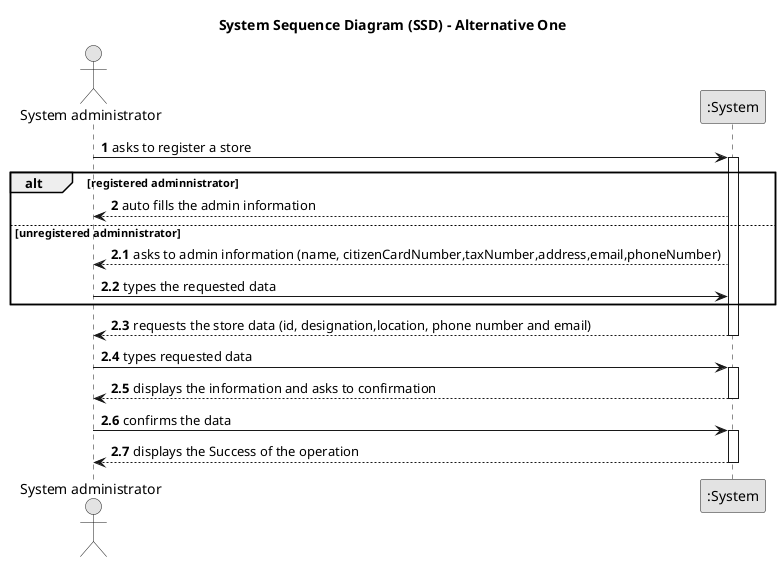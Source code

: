 @startuml
skinparam monochrome true
skinparam packageStyle rectangle
skinparam shadowing false

title System Sequence Diagram (SSD) - Alternative One

autonumber

actor "System administrator" as SA
participant ":System" as System

    SA -> System : asks to register a store
    activate System

    alt registered adminnistrator
        System --> SA : auto fills the admin information

    else unregistered adminnistrator
        autonumber 2.1
        System --> SA : asks to admin information (name, citizenCardNumber,taxNumber,address,email,phoneNumber)
        SA -> System : types the requested data
    end   
        System --> SA : requests the store data (id, designation,location, phone number and email)
    deactivate System

    SA -> System : types requested data
    activate System

        System --> SA : displays the information and asks to confirmation
    deactivate System

        SA -> System : confirms the data
    activate System 

        System --> SA : displays the Success of the operation 
    deactivate System   

@enduml